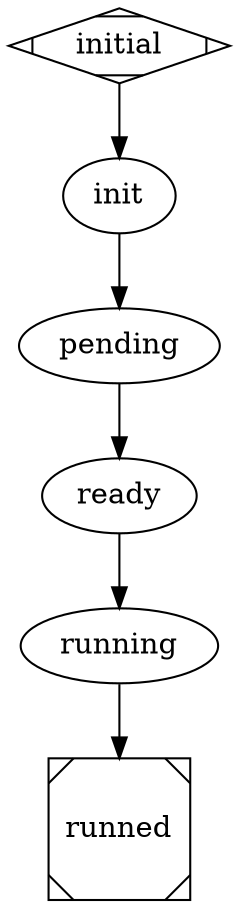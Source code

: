 //
// fsm.dot
//
// Created on 16-04-2014 by mhhf
//
digraph G {
  initial [shape=Mdiamond];
  runned [shape=Msquare];
  
  initial -> init;
  init -> pending;
  pending -> ready;
  ready -> running;
  running -> runned;
}
